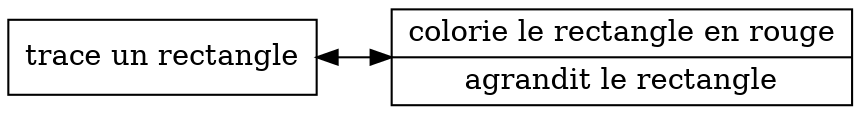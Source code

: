 digraph struct {	
	rankdir=LR;
	node [shape=record];
	present [label="<f0> trace un rectangle"];
	future [label="<f0> colorie le rectangle en rouge | <f1> agrandit le rectangle"]
	present -> future [dir=both];
}
